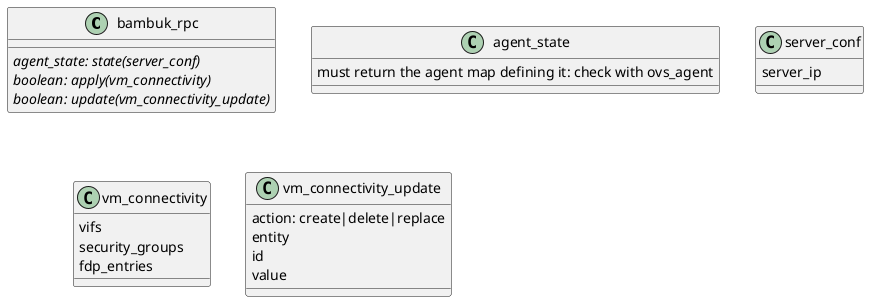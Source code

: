 @startuml

class bambuk_rpc {

  {abstract}agent_state: state(server_conf)
  {abstract}boolean: apply(vm_connectivity)
  {abstract}boolean: update(vm_connectivity_update)

}

class agent_state {
   must return the agent map defining it: check with ovs_agent
}

class server_conf {
   server_ip
}

class vm_connectivity {
   vifs
   security_groups
   fdp_entries
}

class vm_connectivity_update {
    action: create|delete|replace
    entity
    id
    value
}

@enduml